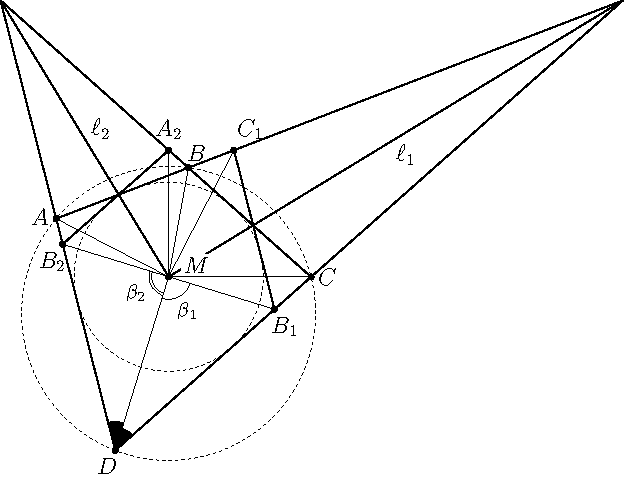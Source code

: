 import geometry;
size(11cm);


var a = 7;
var h = 10;

var x = (h*h - a*a)/(2*a);

point A = (0, 0);
point B = (a, 0);
point M = (0, -h);


point C = (-x, -h);
point D = (x+a, -h);

point T = intersectionpoint(line(A, C), line(B, D));

line l = line(A, B);
line k = parallel(M, l);

circle in = incircle(C, D, T);
circle w = circle(A, B, C);

point X = relpoint(w, -170/550);

point Y = intersectionpoints(tangents(in, X)[0], w)[1];
point Z = intersectionpoints(tangents(in, X)[1], w)[1];
point R = intersectionpoints(tangents(in, Z)[1], w)[1];

point Q = intersectionpoint(line(Z, X), line(R, Y));
point P = intersectionpoint(line(Z, R), line(X, Y));


line l1 = bisector(line(R, P), line(Y, P));
line l2 = bisector(line(Z, Q), line(Q, R));

point M = intersectionpoint(l1, l2);


point A = Z;
point B = R;
point C = Y;
point D = X;

transform reflect_1 = reflect(l1);
transform reflect_2 = reflect(l2);

point B1 = reflect_1*B;
point C1 = reflect_1*C;

point B2 = reflect_2*B;
point A2 = reflect_2*A;

//draw

draw(segment(X, Y));
draw(segment(X, Z));
draw(segment(R, Z));
draw(segment(R, Y));

draw(segment(Q, Z));
draw(segment(R, Q));
draw(segment(R, P));
draw(segment(Y, P));

draw(segment(B1, C1));
draw(segment(B2, A2));

draw(segment(D, M), linewidth(0.1));
draw(segment(A, M), linewidth(0.1));
draw(segment(B, M), linewidth(0.1));
draw(segment(C, M), linewidth(0.1));
draw(segment(A2, M), linewidth(0.1));
draw(segment(B2, M), linewidth(0.1));
draw(segment(C1, M), linewidth(0.1));
draw(segment(B1, M), linewidth(0.1));


//draw(segment(M, Q));
draw(Label("$\ell_1$", Relative(0.5)), segment(M, P));
draw(Label("$\ell_2$", Relative(0.5)), segment(M, Q));

dot("$A$", A, N*0.1 + W);
dot("$B$", B, N*1 + E*0.5);
dot("$C$", C);
dot("$D$", D, S + 0.5*W);



dot("$C_1$", C1, N*1.5 + E);
dot("$B_1$", B1, S*1 + E*0.5);

dot("$A_2$", A2, N*1.5 + E*0);
dot("$B_2$", B2, S*1 + W*0.5);

//dot("$P$", P);
//dot("$Q$", Q, NW);
dot(Label("$M$", UnFill), M, 2.1*E+N*1.1);


draw(w, linewidth(0.2)+dashed);
draw(in, linewidth(0.2)+dashed);

markangle(Label("$\beta_1$", fontsize(10)), D, M, B1, n=1, radius=4mm, 
linewidth(0.1));

markangle(Label("$\beta_2$", fontsize(10)), B2, M, D, n=2, radius=3mm, 
linewidth(0.1));

markangle(B1, D, M, Fill(black), n=1, radius=4mm);
markangle(M, D, B2, Fill(black), n=1, radius=5mm);
//dot(T);
//draw(k);
//draw(l);

/*
dot("$A$", A);
dot("$B$", B);
dot("$C$", C);
dot("$D$", D);
*/
